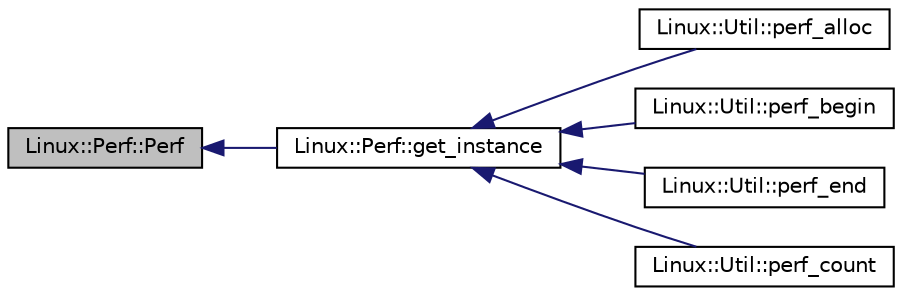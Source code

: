 digraph "Linux::Perf::Perf"
{
 // INTERACTIVE_SVG=YES
  edge [fontname="Helvetica",fontsize="10",labelfontname="Helvetica",labelfontsize="10"];
  node [fontname="Helvetica",fontsize="10",shape=record];
  rankdir="LR";
  Node1 [label="Linux::Perf::Perf",height=0.2,width=0.4,color="black", fillcolor="grey75", style="filled", fontcolor="black"];
  Node1 -> Node2 [dir="back",color="midnightblue",fontsize="10",style="solid",fontname="Helvetica"];
  Node2 [label="Linux::Perf::get_instance",height=0.2,width=0.4,color="black", fillcolor="white", style="filled",URL="$classLinux_1_1Perf.html#ac0c543c6aec574598d1afcb7ffaa901e"];
  Node2 -> Node3 [dir="back",color="midnightblue",fontsize="10",style="solid",fontname="Helvetica"];
  Node3 [label="Linux::Util::perf_alloc",height=0.2,width=0.4,color="black", fillcolor="white", style="filled",URL="$classLinux_1_1Util.html#aa564622cf3456584122de4637a9985fb"];
  Node2 -> Node4 [dir="back",color="midnightblue",fontsize="10",style="solid",fontname="Helvetica"];
  Node4 [label="Linux::Util::perf_begin",height=0.2,width=0.4,color="black", fillcolor="white", style="filled",URL="$classLinux_1_1Util.html#a8aeaa44e4535f169ceb0ecac3c8909ab"];
  Node2 -> Node5 [dir="back",color="midnightblue",fontsize="10",style="solid",fontname="Helvetica"];
  Node5 [label="Linux::Util::perf_end",height=0.2,width=0.4,color="black", fillcolor="white", style="filled",URL="$classLinux_1_1Util.html#adf70e788e0fce6834739489857179cec"];
  Node2 -> Node6 [dir="back",color="midnightblue",fontsize="10",style="solid",fontname="Helvetica"];
  Node6 [label="Linux::Util::perf_count",height=0.2,width=0.4,color="black", fillcolor="white", style="filled",URL="$classLinux_1_1Util.html#a22eaa51028c258bf4b6b2e4fdd4ac0ab"];
}
